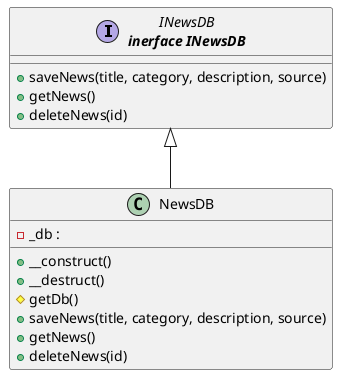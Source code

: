 @startuml class-diagram
  interface "INewsDB\n<b>inerface INewsDB</b>" as INewsDB {
    +saveNews(title, category, description, source)
    +getNews()
    +deleteNews(id)
  }
  class "NewsDB" as NewsDB {
    -_db :
    +__construct()
    +__destruct()
    #getDb()
    +saveNews(title, category, description, source)
    +getNews()
    +deleteNews(id)
  }
  INewsDB <|-- NewsDB
@enduml